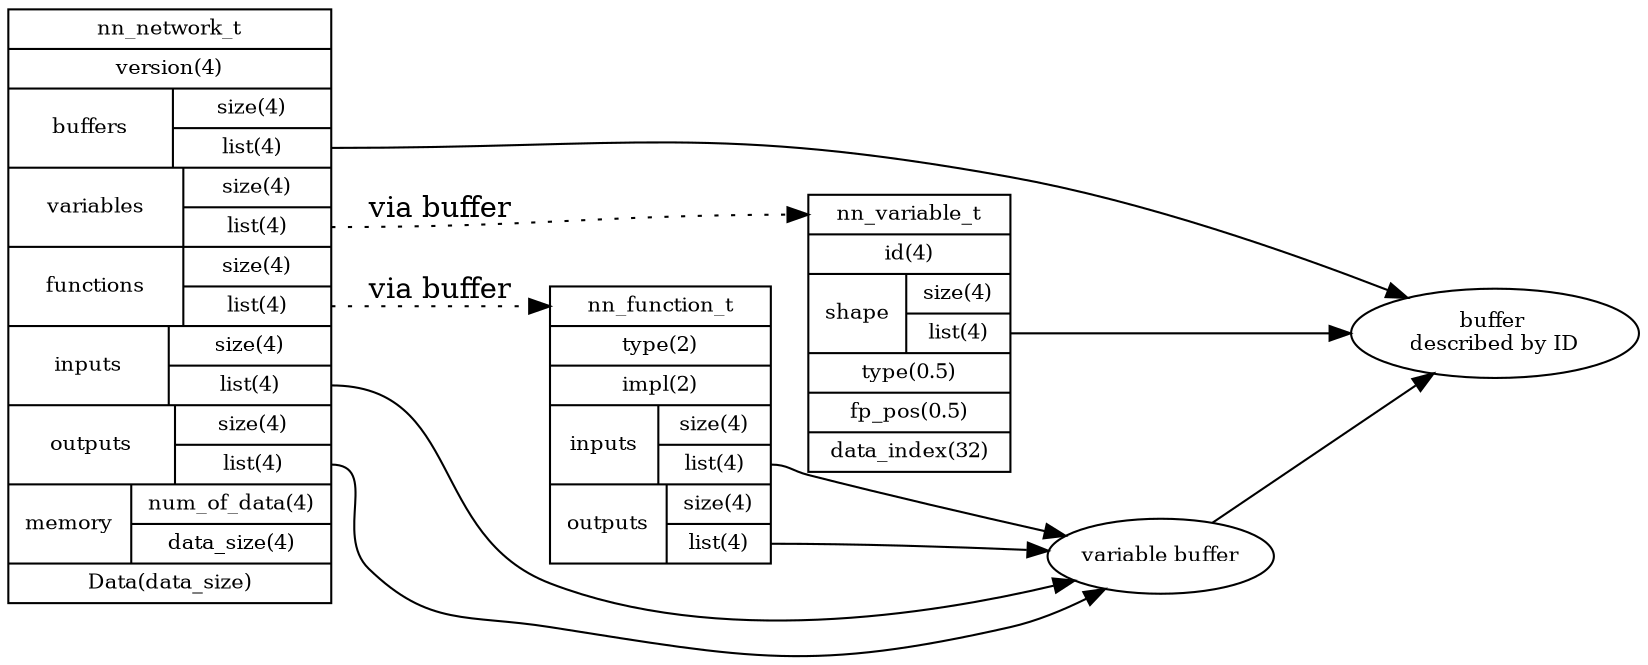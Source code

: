digraph G {
  graph [rankdir = "LR"];
  
  node [fontsize = "10"
        shape = "ellipse"];
  
  edge [  ];
  
  "node0" [label = "nn_network_t|version(4)|{buffers|{size(4)|<b> list(4)}}|{variables|{size(4)|<v> list(4)}}|{functions|{size(4)|<f> list(4)}}|{inputs|{size(4)|<i> list(4)}}|{outputs|{size(4)|<o> list(4)}}|{memory|{num_of_data(4)|data_size(4)}}|<d> Data(data_size)"
           shape = "record"];
  "node1" [label = "<v> nn_variable_t|id(4)|{shape|{size(4)|<s> list(4)}}|type(0.5)|fp_pos(0.5)|data_index(32)"
           shape = "record"];
  "node2" [label = "<f> nn_function_t|type(2)|impl(2)|{inputs|{size(4)|<i> list(4)}}|{outputs|{size(4)|<o> list(4)}}"
           shape = "record"];

  "node3" [label = "variable buffer"];
  
  "node4" [label = "buffer \ndescribed by ID"];

  "node0":v -> "node1":v [style=dotted, label="via buffer", id = 0];
  "node0":f -> "node2":f [style=dotted, label="via buffer", id = 1];
  "node0":i -> "node3" [id = 2];
  "node0":o -> "node3" [id = 3];
  "node2":i -> "node3" [id = 4];
  "node2":o -> "node3" [id = 5];
  "node0":b -> "node4" [id = 7];
  "node1":s -> "node4" [id = 8];
  "node3" -> "node4" [id = 9];
}
  
